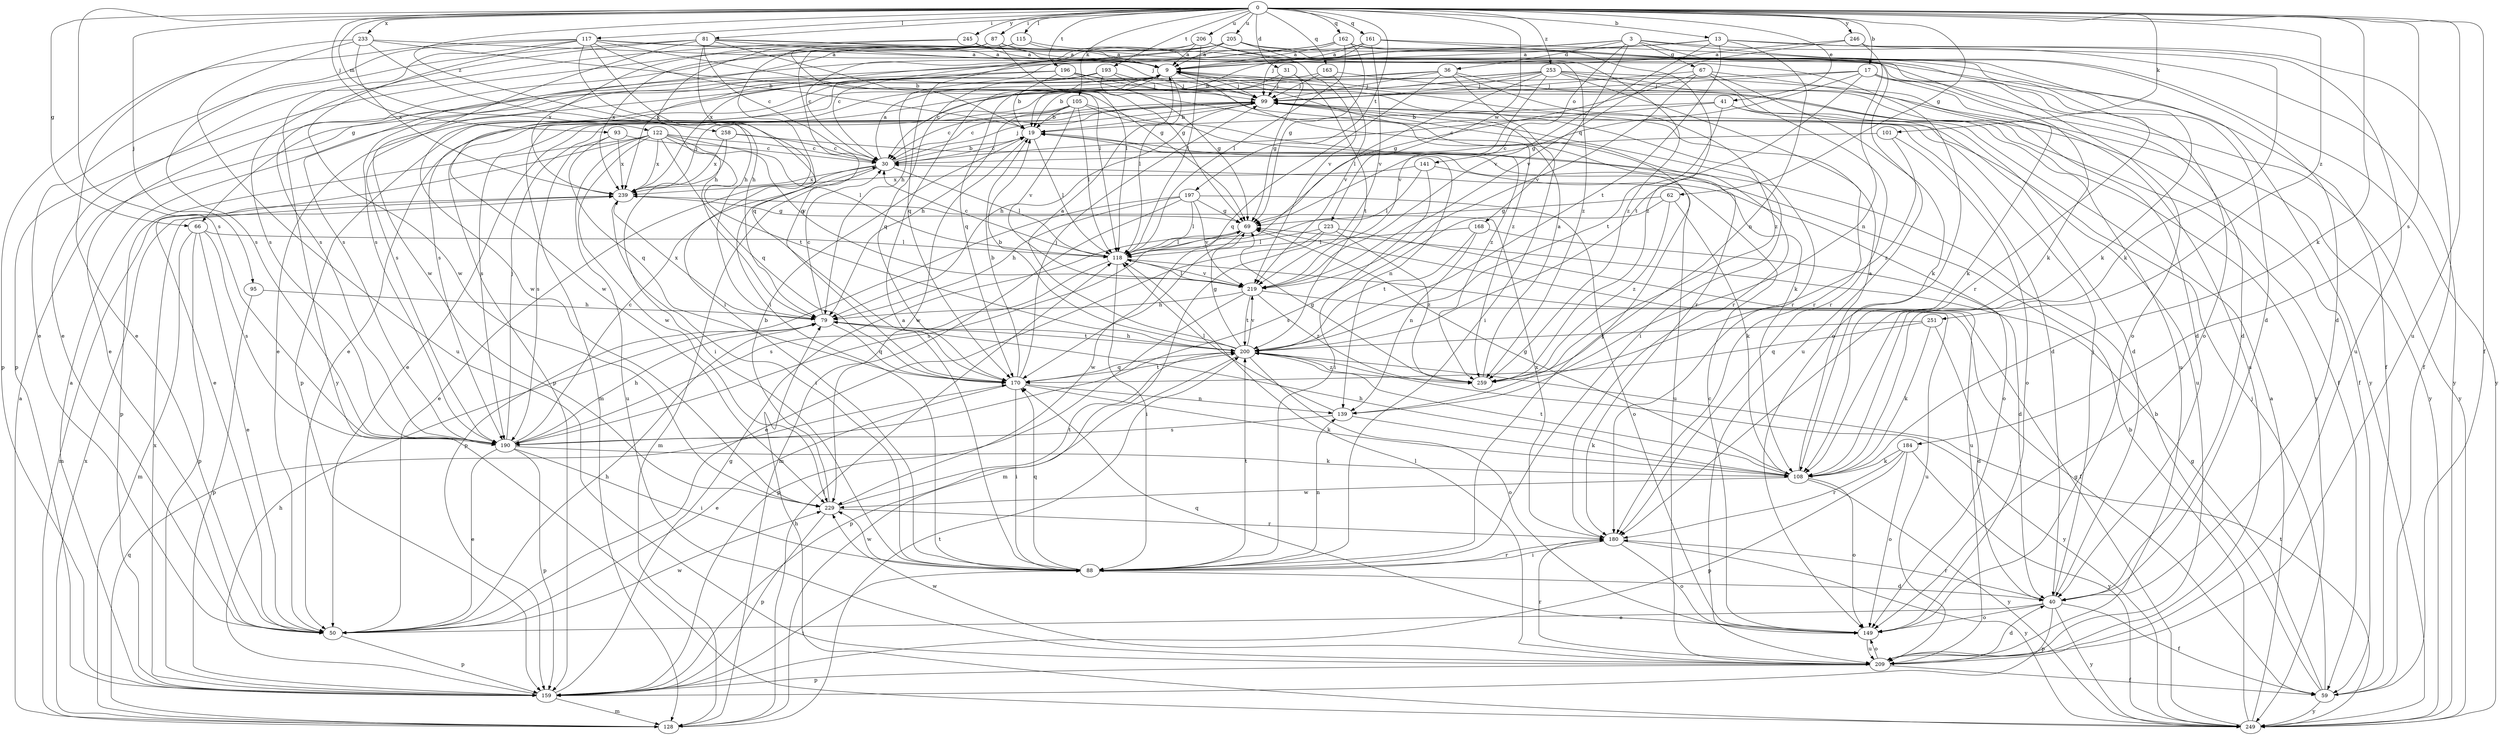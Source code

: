 strict digraph  {
0;
3;
9;
13;
17;
19;
30;
31;
36;
40;
41;
50;
59;
62;
66;
67;
69;
79;
81;
87;
88;
93;
95;
99;
101;
105;
108;
115;
117;
118;
122;
128;
139;
141;
149;
159;
161;
162;
163;
168;
170;
180;
184;
190;
193;
196;
197;
200;
205;
206;
209;
219;
223;
229;
233;
239;
245;
246;
249;
251;
253;
258;
259;
0 -> 13  [label=b];
0 -> 17  [label=b];
0 -> 31  [label=d];
0 -> 41  [label=e];
0 -> 59  [label=f];
0 -> 62  [label=g];
0 -> 66  [label=g];
0 -> 81  [label=i];
0 -> 87  [label=i];
0 -> 93  [label=j];
0 -> 95  [label=j];
0 -> 101  [label=k];
0 -> 105  [label=k];
0 -> 108  [label=k];
0 -> 115  [label=l];
0 -> 117  [label=l];
0 -> 122  [label=m];
0 -> 161  [label=q];
0 -> 162  [label=q];
0 -> 163  [label=q];
0 -> 184  [label=s];
0 -> 190  [label=s];
0 -> 193  [label=t];
0 -> 196  [label=t];
0 -> 197  [label=t];
0 -> 205  [label=u];
0 -> 206  [label=u];
0 -> 209  [label=u];
0 -> 223  [label=w];
0 -> 233  [label=x];
0 -> 245  [label=y];
0 -> 246  [label=y];
0 -> 251  [label=z];
0 -> 253  [label=z];
0 -> 258  [label=z];
3 -> 19  [label=b];
3 -> 36  [label=d];
3 -> 40  [label=d];
3 -> 66  [label=g];
3 -> 67  [label=g];
3 -> 108  [label=k];
3 -> 141  [label=o];
3 -> 168  [label=q];
3 -> 249  [label=y];
9 -> 99  [label=j];
9 -> 118  [label=l];
9 -> 170  [label=q];
9 -> 180  [label=r];
9 -> 229  [label=w];
9 -> 259  [label=z];
13 -> 9  [label=a];
13 -> 59  [label=f];
13 -> 139  [label=n];
13 -> 190  [label=s];
13 -> 200  [label=t];
13 -> 209  [label=u];
13 -> 219  [label=v];
17 -> 40  [label=d];
17 -> 50  [label=e];
17 -> 69  [label=g];
17 -> 99  [label=j];
17 -> 108  [label=k];
17 -> 200  [label=t];
17 -> 249  [label=y];
19 -> 30  [label=c];
19 -> 118  [label=l];
19 -> 209  [label=u];
19 -> 229  [label=w];
30 -> 9  [label=a];
30 -> 19  [label=b];
30 -> 50  [label=e];
30 -> 99  [label=j];
30 -> 118  [label=l];
30 -> 128  [label=m];
30 -> 239  [label=x];
31 -> 19  [label=b];
31 -> 69  [label=g];
31 -> 99  [label=j];
31 -> 200  [label=t];
36 -> 30  [label=c];
36 -> 88  [label=i];
36 -> 99  [label=j];
36 -> 159  [label=p];
36 -> 170  [label=q];
36 -> 209  [label=u];
36 -> 259  [label=z];
40 -> 50  [label=e];
40 -> 59  [label=f];
40 -> 99  [label=j];
40 -> 149  [label=o];
40 -> 159  [label=p];
40 -> 180  [label=r];
40 -> 249  [label=y];
41 -> 19  [label=b];
41 -> 30  [label=c];
41 -> 40  [label=d];
41 -> 200  [label=t];
41 -> 209  [label=u];
50 -> 79  [label=h];
50 -> 159  [label=p];
50 -> 229  [label=w];
59 -> 19  [label=b];
59 -> 69  [label=g];
59 -> 99  [label=j];
59 -> 249  [label=y];
62 -> 69  [label=g];
62 -> 108  [label=k];
62 -> 190  [label=s];
62 -> 259  [label=z];
66 -> 50  [label=e];
66 -> 118  [label=l];
66 -> 128  [label=m];
66 -> 159  [label=p];
66 -> 190  [label=s];
67 -> 69  [label=g];
67 -> 99  [label=j];
67 -> 108  [label=k];
67 -> 180  [label=r];
67 -> 209  [label=u];
67 -> 219  [label=v];
69 -> 118  [label=l];
69 -> 190  [label=s];
69 -> 229  [label=w];
79 -> 30  [label=c];
79 -> 170  [label=q];
79 -> 200  [label=t];
79 -> 239  [label=x];
81 -> 9  [label=a];
81 -> 30  [label=c];
81 -> 50  [label=e];
81 -> 69  [label=g];
81 -> 88  [label=i];
81 -> 99  [label=j];
81 -> 149  [label=o];
81 -> 190  [label=s];
81 -> 229  [label=w];
87 -> 9  [label=a];
87 -> 19  [label=b];
87 -> 79  [label=h];
87 -> 88  [label=i];
87 -> 108  [label=k];
87 -> 118  [label=l];
87 -> 159  [label=p];
88 -> 9  [label=a];
88 -> 40  [label=d];
88 -> 99  [label=j];
88 -> 139  [label=n];
88 -> 170  [label=q];
88 -> 180  [label=r];
88 -> 200  [label=t];
88 -> 229  [label=w];
93 -> 30  [label=c];
93 -> 170  [label=q];
93 -> 190  [label=s];
93 -> 239  [label=x];
95 -> 79  [label=h];
95 -> 159  [label=p];
99 -> 19  [label=b];
99 -> 30  [label=c];
99 -> 40  [label=d];
99 -> 50  [label=e];
99 -> 79  [label=h];
99 -> 88  [label=i];
101 -> 30  [label=c];
101 -> 149  [label=o];
101 -> 259  [label=z];
105 -> 19  [label=b];
105 -> 30  [label=c];
105 -> 79  [label=h];
105 -> 108  [label=k];
105 -> 118  [label=l];
105 -> 190  [label=s];
105 -> 219  [label=v];
105 -> 259  [label=z];
108 -> 9  [label=a];
108 -> 69  [label=g];
108 -> 79  [label=h];
108 -> 149  [label=o];
108 -> 200  [label=t];
108 -> 229  [label=w];
108 -> 249  [label=y];
115 -> 9  [label=a];
115 -> 170  [label=q];
115 -> 239  [label=x];
115 -> 259  [label=z];
117 -> 9  [label=a];
117 -> 19  [label=b];
117 -> 79  [label=h];
117 -> 118  [label=l];
117 -> 149  [label=o];
117 -> 159  [label=p];
117 -> 170  [label=q];
117 -> 190  [label=s];
117 -> 229  [label=w];
117 -> 249  [label=y];
118 -> 30  [label=c];
118 -> 59  [label=f];
118 -> 88  [label=i];
118 -> 190  [label=s];
118 -> 219  [label=v];
122 -> 30  [label=c];
122 -> 50  [label=e];
122 -> 118  [label=l];
122 -> 159  [label=p];
122 -> 170  [label=q];
122 -> 200  [label=t];
122 -> 209  [label=u];
122 -> 219  [label=v];
122 -> 229  [label=w];
122 -> 239  [label=x];
128 -> 9  [label=a];
128 -> 118  [label=l];
128 -> 170  [label=q];
128 -> 200  [label=t];
128 -> 239  [label=x];
139 -> 108  [label=k];
139 -> 118  [label=l];
139 -> 190  [label=s];
141 -> 88  [label=i];
141 -> 118  [label=l];
141 -> 149  [label=o];
141 -> 239  [label=x];
149 -> 30  [label=c];
149 -> 170  [label=q];
149 -> 209  [label=u];
159 -> 9  [label=a];
159 -> 69  [label=g];
159 -> 79  [label=h];
159 -> 88  [label=i];
159 -> 128  [label=m];
159 -> 239  [label=x];
161 -> 9  [label=a];
161 -> 99  [label=j];
161 -> 180  [label=r];
161 -> 219  [label=v];
161 -> 239  [label=x];
161 -> 249  [label=y];
162 -> 9  [label=a];
162 -> 69  [label=g];
162 -> 79  [label=h];
162 -> 118  [label=l];
162 -> 239  [label=x];
162 -> 249  [label=y];
162 -> 259  [label=z];
163 -> 50  [label=e];
163 -> 99  [label=j];
163 -> 219  [label=v];
163 -> 249  [label=y];
168 -> 40  [label=d];
168 -> 118  [label=l];
168 -> 139  [label=n];
168 -> 200  [label=t];
170 -> 19  [label=b];
170 -> 50  [label=e];
170 -> 88  [label=i];
170 -> 99  [label=j];
170 -> 108  [label=k];
170 -> 139  [label=n];
170 -> 200  [label=t];
180 -> 88  [label=i];
180 -> 149  [label=o];
180 -> 239  [label=x];
180 -> 249  [label=y];
184 -> 108  [label=k];
184 -> 149  [label=o];
184 -> 159  [label=p];
184 -> 180  [label=r];
184 -> 249  [label=y];
190 -> 30  [label=c];
190 -> 50  [label=e];
190 -> 79  [label=h];
190 -> 88  [label=i];
190 -> 99  [label=j];
190 -> 108  [label=k];
190 -> 159  [label=p];
193 -> 50  [label=e];
193 -> 69  [label=g];
193 -> 99  [label=j];
193 -> 170  [label=q];
193 -> 180  [label=r];
196 -> 19  [label=b];
196 -> 59  [label=f];
196 -> 99  [label=j];
196 -> 180  [label=r];
196 -> 190  [label=s];
196 -> 229  [label=w];
197 -> 69  [label=g];
197 -> 79  [label=h];
197 -> 118  [label=l];
197 -> 128  [label=m];
197 -> 149  [label=o];
197 -> 159  [label=p];
197 -> 219  [label=v];
200 -> 9  [label=a];
200 -> 19  [label=b];
200 -> 69  [label=g];
200 -> 79  [label=h];
200 -> 149  [label=o];
200 -> 159  [label=p];
200 -> 170  [label=q];
200 -> 219  [label=v];
200 -> 249  [label=y];
200 -> 259  [label=z];
205 -> 9  [label=a];
205 -> 30  [label=c];
205 -> 59  [label=f];
205 -> 170  [label=q];
205 -> 190  [label=s];
205 -> 209  [label=u];
205 -> 259  [label=z];
206 -> 9  [label=a];
206 -> 30  [label=c];
206 -> 40  [label=d];
206 -> 118  [label=l];
206 -> 190  [label=s];
206 -> 219  [label=v];
209 -> 40  [label=d];
209 -> 59  [label=f];
209 -> 118  [label=l];
209 -> 149  [label=o];
209 -> 159  [label=p];
209 -> 180  [label=r];
209 -> 229  [label=w];
219 -> 79  [label=h];
219 -> 118  [label=l];
219 -> 159  [label=p];
219 -> 200  [label=t];
219 -> 209  [label=u];
219 -> 259  [label=z];
223 -> 50  [label=e];
223 -> 118  [label=l];
223 -> 128  [label=m];
223 -> 209  [label=u];
223 -> 259  [label=z];
229 -> 19  [label=b];
229 -> 159  [label=p];
229 -> 180  [label=r];
229 -> 200  [label=t];
233 -> 9  [label=a];
233 -> 50  [label=e];
233 -> 69  [label=g];
233 -> 79  [label=h];
233 -> 209  [label=u];
233 -> 239  [label=x];
239 -> 69  [label=g];
239 -> 88  [label=i];
239 -> 99  [label=j];
239 -> 128  [label=m];
245 -> 9  [label=a];
245 -> 50  [label=e];
245 -> 149  [label=o];
245 -> 239  [label=x];
246 -> 9  [label=a];
246 -> 108  [label=k];
246 -> 139  [label=n];
246 -> 219  [label=v];
249 -> 9  [label=a];
249 -> 19  [label=b];
249 -> 69  [label=g];
249 -> 79  [label=h];
249 -> 200  [label=t];
251 -> 40  [label=d];
251 -> 108  [label=k];
251 -> 170  [label=q];
251 -> 200  [label=t];
253 -> 40  [label=d];
253 -> 59  [label=f];
253 -> 99  [label=j];
253 -> 118  [label=l];
253 -> 128  [label=m];
253 -> 159  [label=p];
253 -> 180  [label=r];
253 -> 190  [label=s];
253 -> 219  [label=v];
253 -> 249  [label=y];
258 -> 30  [label=c];
258 -> 88  [label=i];
258 -> 139  [label=n];
258 -> 239  [label=x];
259 -> 9  [label=a];
259 -> 69  [label=g];
}
